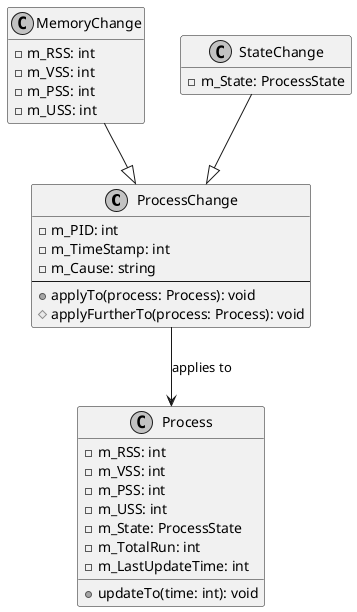 @startuml

skinparam monochrome true

class ProcessChange {
  - m_PID: int
  - m_TimeStamp: int
  - m_Cause: string
  --
  + applyTo(process: Process): void
  # applyFurtherTo(process: Process): void
}

ProcessChange --> Process: applies to

class Process {
  - m_RSS: int
  - m_VSS: int
  - m_PSS: int
  - m_USS: int
  - m_State: ProcessState
  - m_TotalRun: int
  - m_LastUpdateTime: int
  + updateTo(time: int): void
}

class MemoryChange {
  - m_RSS: int
  - m_VSS: int
  - m_PSS: int
  - m_USS: int
}
hide MemoryChange methods

MemoryChange --|> ProcessChange

class StateChange {
  - m_State: ProcessState
}
hide StateChange methods

StateChange --|> ProcessChange

@enduml